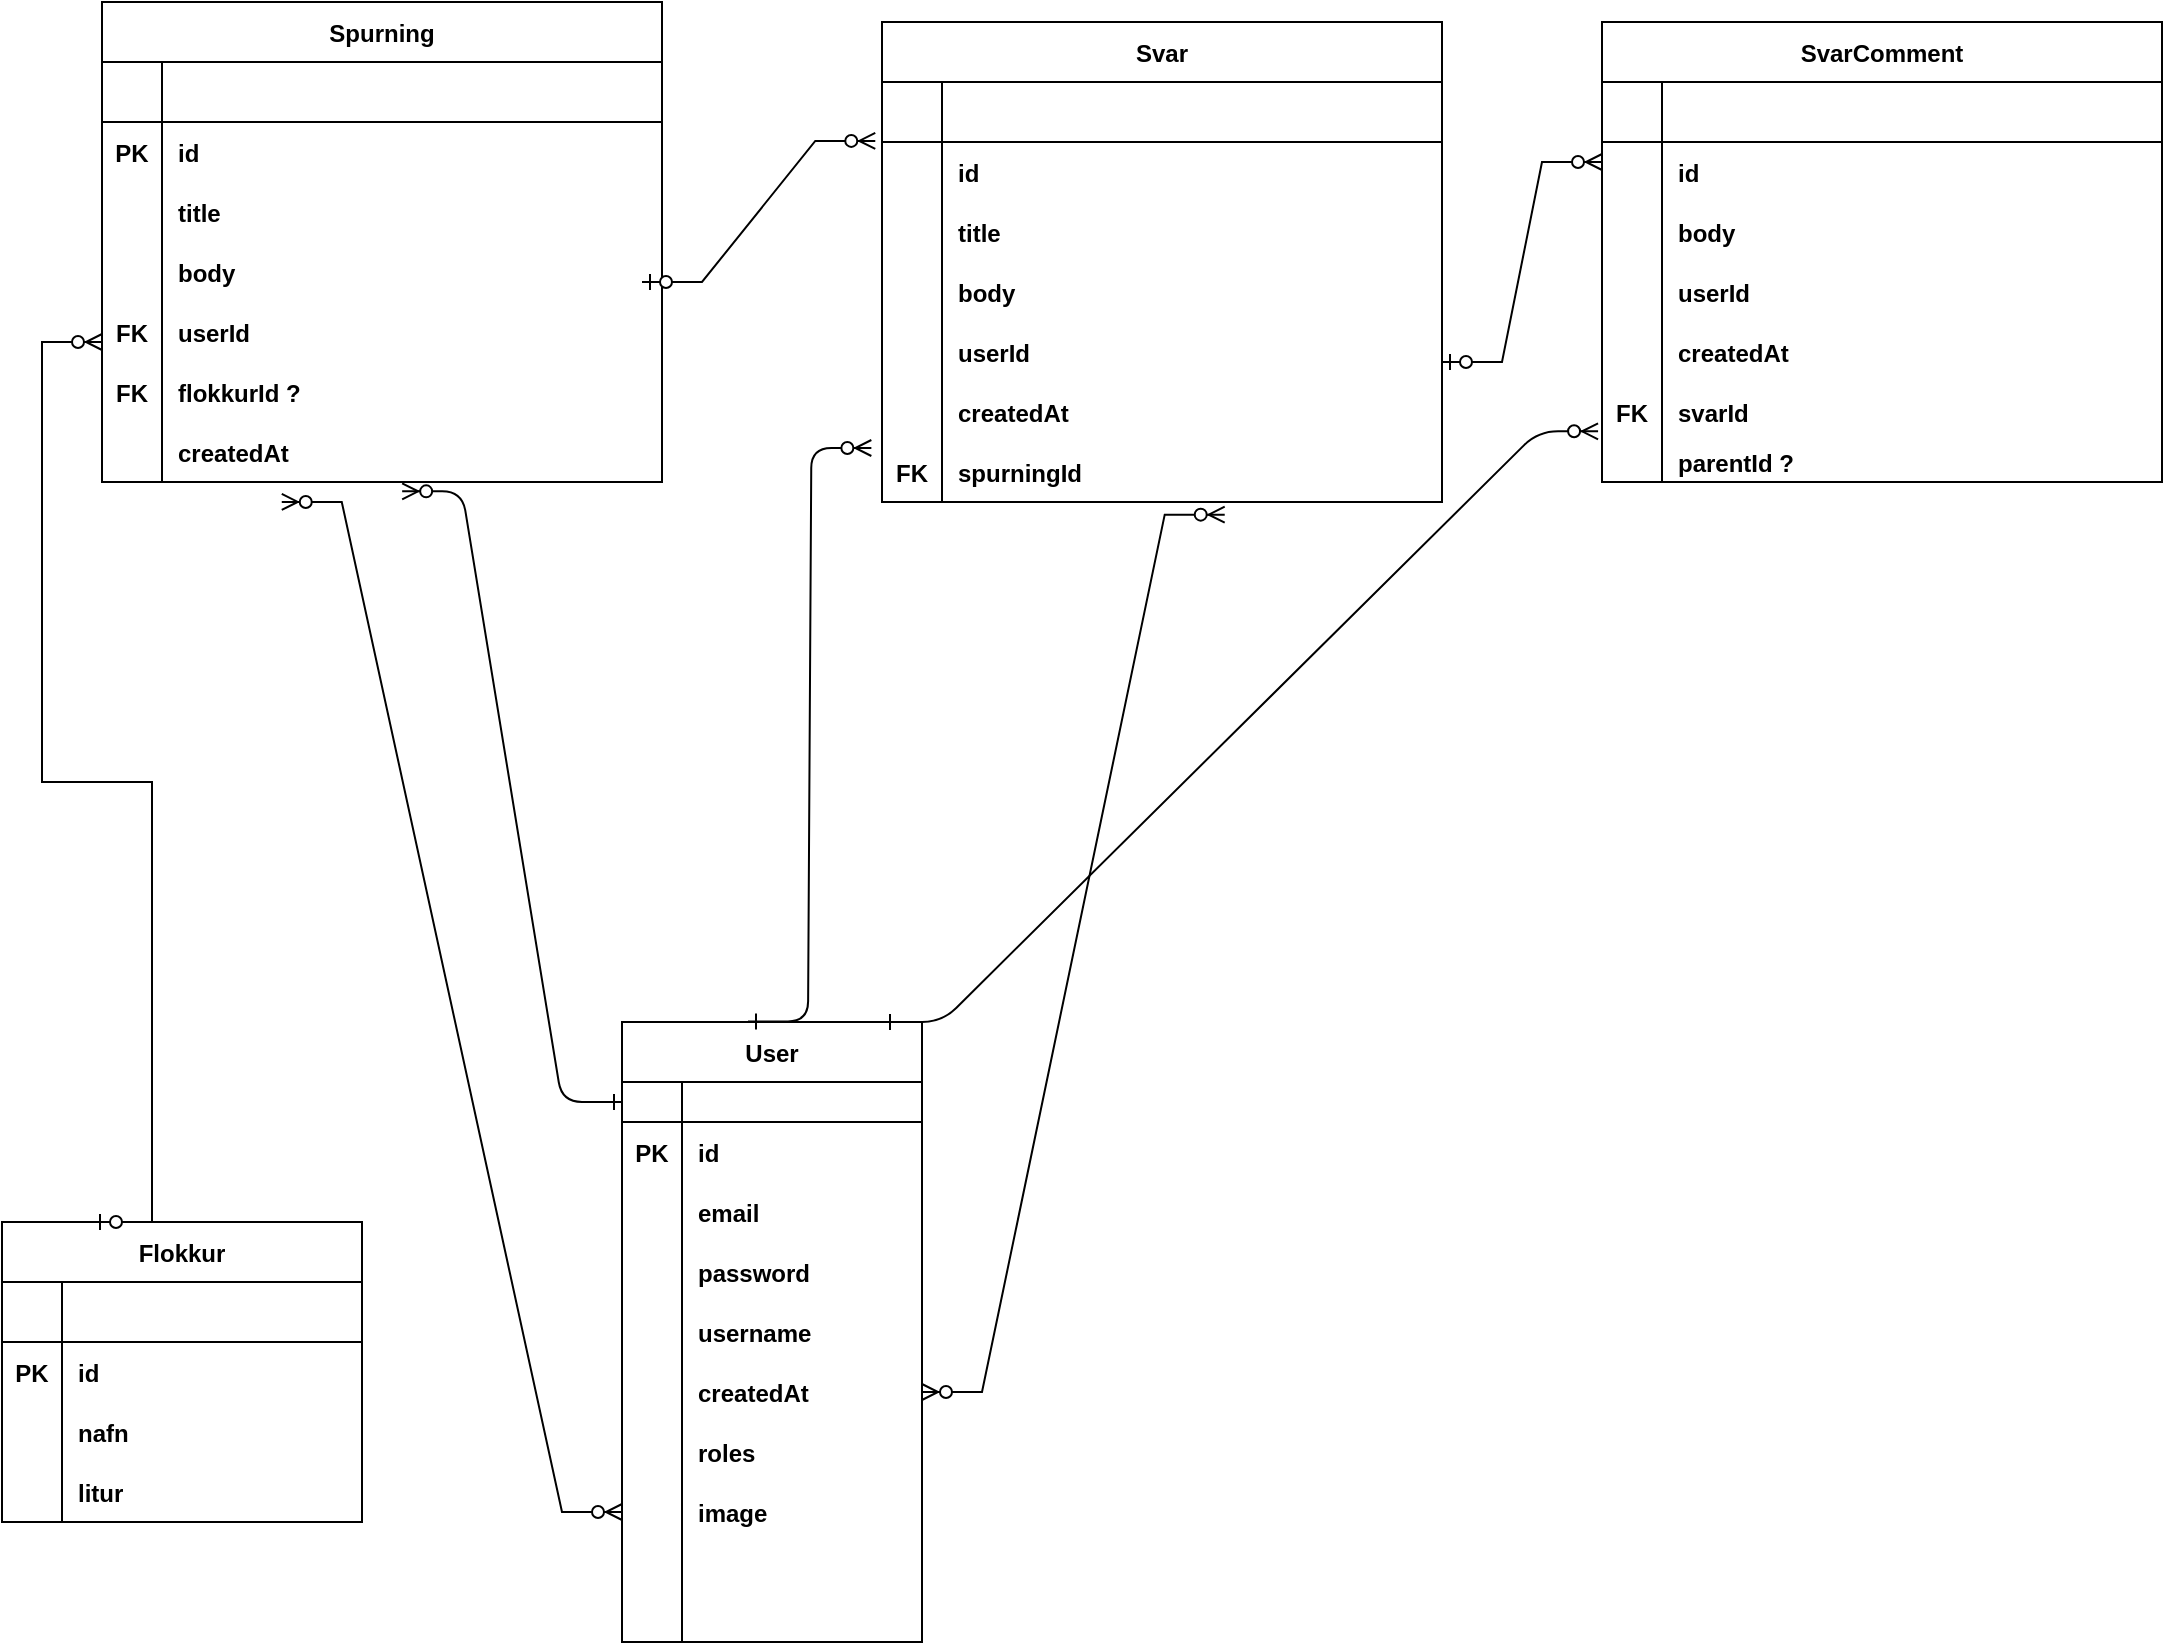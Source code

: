 <mxfile version="19.0.3" type="github">
  <diagram id="R2lEEEUBdFMjLlhIrx00" name="Page-1">
    <mxGraphModel dx="1618" dy="887" grid="1" gridSize="10" guides="1" tooltips="1" connect="1" arrows="1" fold="1" page="1" pageScale="1" pageWidth="1700" pageHeight="1100" math="0" shadow="0" extFonts="Permanent Marker^https://fonts.googleapis.com/css?family=Permanent+Marker">
      <root>
        <mxCell id="0" />
        <mxCell id="1" parent="0" />
        <object label="Spurning" placeholders="1" asfasd="" id="C-vyLk0tnHw3VtMMgP7b-23">
          <mxCell style="shape=table;startSize=30;container=1;collapsible=1;childLayout=tableLayout;fixedRows=1;rowLines=0;fontStyle=1;align=center;resizeLast=1;" parent="1" vertex="1">
            <mxGeometry x="120" y="120" width="280" height="240" as="geometry" />
          </mxCell>
        </object>
        <mxCell id="C-vyLk0tnHw3VtMMgP7b-24" value="" style="shape=partialRectangle;collapsible=0;dropTarget=0;pointerEvents=0;fillColor=none;points=[[0,0.5],[1,0.5]];portConstraint=eastwest;top=0;left=0;right=0;bottom=1;" parent="C-vyLk0tnHw3VtMMgP7b-23" vertex="1">
          <mxGeometry y="30" width="280" height="30" as="geometry" />
        </mxCell>
        <mxCell id="C-vyLk0tnHw3VtMMgP7b-25" value="" style="shape=partialRectangle;overflow=hidden;connectable=0;fillColor=none;top=0;left=0;bottom=0;right=0;fontStyle=1;" parent="C-vyLk0tnHw3VtMMgP7b-24" vertex="1">
          <mxGeometry width="30" height="30" as="geometry">
            <mxRectangle width="30" height="30" as="alternateBounds" />
          </mxGeometry>
        </mxCell>
        <mxCell id="C-vyLk0tnHw3VtMMgP7b-26" value="" style="shape=partialRectangle;overflow=hidden;connectable=0;fillColor=none;top=0;left=0;bottom=0;right=0;align=left;spacingLeft=6;fontStyle=5;" parent="C-vyLk0tnHw3VtMMgP7b-24" vertex="1">
          <mxGeometry x="30" width="250" height="30" as="geometry">
            <mxRectangle width="250" height="30" as="alternateBounds" />
          </mxGeometry>
        </mxCell>
        <mxCell id="C-vyLk0tnHw3VtMMgP7b-27" value="" style="shape=partialRectangle;collapsible=0;dropTarget=0;pointerEvents=0;fillColor=none;points=[[0,0.5],[1,0.5]];portConstraint=eastwest;top=0;left=0;right=0;bottom=0;" parent="C-vyLk0tnHw3VtMMgP7b-23" vertex="1">
          <mxGeometry y="60" width="280" height="30" as="geometry" />
        </mxCell>
        <mxCell id="C-vyLk0tnHw3VtMMgP7b-28" value="PK" style="shape=partialRectangle;overflow=hidden;connectable=0;fillColor=none;top=0;left=0;bottom=0;right=0;fontStyle=1" parent="C-vyLk0tnHw3VtMMgP7b-27" vertex="1">
          <mxGeometry width="30" height="30" as="geometry">
            <mxRectangle width="30" height="30" as="alternateBounds" />
          </mxGeometry>
        </mxCell>
        <mxCell id="C-vyLk0tnHw3VtMMgP7b-29" value="id" style="shape=partialRectangle;overflow=hidden;connectable=0;fillColor=none;top=0;left=0;bottom=0;right=0;align=left;spacingLeft=6;fontStyle=1" parent="C-vyLk0tnHw3VtMMgP7b-27" vertex="1">
          <mxGeometry x="30" width="250" height="30" as="geometry">
            <mxRectangle width="250" height="30" as="alternateBounds" />
          </mxGeometry>
        </mxCell>
        <mxCell id="hd4naocciyrzoOAiKbEW-10" value="" style="shape=partialRectangle;collapsible=0;dropTarget=0;pointerEvents=0;fillColor=none;points=[[0,0.5],[1,0.5]];portConstraint=eastwest;top=0;left=0;right=0;bottom=0;" vertex="1" parent="C-vyLk0tnHw3VtMMgP7b-23">
          <mxGeometry y="90" width="280" height="30" as="geometry" />
        </mxCell>
        <mxCell id="hd4naocciyrzoOAiKbEW-11" value="" style="shape=partialRectangle;overflow=hidden;connectable=0;fillColor=none;top=0;left=0;bottom=0;right=0;" vertex="1" parent="hd4naocciyrzoOAiKbEW-10">
          <mxGeometry width="30" height="30" as="geometry">
            <mxRectangle width="30" height="30" as="alternateBounds" />
          </mxGeometry>
        </mxCell>
        <mxCell id="hd4naocciyrzoOAiKbEW-12" value="title" style="shape=partialRectangle;overflow=hidden;connectable=0;fillColor=none;top=0;left=0;bottom=0;right=0;align=left;spacingLeft=6;fontStyle=1" vertex="1" parent="hd4naocciyrzoOAiKbEW-10">
          <mxGeometry x="30" width="250" height="30" as="geometry">
            <mxRectangle width="250" height="30" as="alternateBounds" />
          </mxGeometry>
        </mxCell>
        <mxCell id="hd4naocciyrzoOAiKbEW-13" value="" style="shape=partialRectangle;collapsible=0;dropTarget=0;pointerEvents=0;fillColor=none;points=[[0,0.5],[1,0.5]];portConstraint=eastwest;top=0;left=0;right=0;bottom=0;" vertex="1" parent="C-vyLk0tnHw3VtMMgP7b-23">
          <mxGeometry y="120" width="280" height="30" as="geometry" />
        </mxCell>
        <mxCell id="hd4naocciyrzoOAiKbEW-14" value="" style="shape=partialRectangle;overflow=hidden;connectable=0;fillColor=none;top=0;left=0;bottom=0;right=0;" vertex="1" parent="hd4naocciyrzoOAiKbEW-13">
          <mxGeometry width="30" height="30" as="geometry">
            <mxRectangle width="30" height="30" as="alternateBounds" />
          </mxGeometry>
        </mxCell>
        <mxCell id="hd4naocciyrzoOAiKbEW-15" value="body" style="shape=partialRectangle;overflow=hidden;connectable=0;fillColor=none;top=0;left=0;bottom=0;right=0;align=left;spacingLeft=6;fontStyle=1" vertex="1" parent="hd4naocciyrzoOAiKbEW-13">
          <mxGeometry x="30" width="250" height="30" as="geometry">
            <mxRectangle width="250" height="30" as="alternateBounds" />
          </mxGeometry>
        </mxCell>
        <mxCell id="hd4naocciyrzoOAiKbEW-16" value="" style="shape=partialRectangle;collapsible=0;dropTarget=0;pointerEvents=0;fillColor=none;points=[[0,0.5],[1,0.5]];portConstraint=eastwest;top=0;left=0;right=0;bottom=0;" vertex="1" parent="C-vyLk0tnHw3VtMMgP7b-23">
          <mxGeometry y="150" width="280" height="30" as="geometry" />
        </mxCell>
        <mxCell id="hd4naocciyrzoOAiKbEW-17" value="FK" style="shape=partialRectangle;overflow=hidden;connectable=0;fillColor=none;top=0;left=0;bottom=0;right=0;fontStyle=1" vertex="1" parent="hd4naocciyrzoOAiKbEW-16">
          <mxGeometry width="30" height="30" as="geometry">
            <mxRectangle width="30" height="30" as="alternateBounds" />
          </mxGeometry>
        </mxCell>
        <mxCell id="hd4naocciyrzoOAiKbEW-18" value="userId" style="shape=partialRectangle;overflow=hidden;connectable=0;fillColor=none;top=0;left=0;bottom=0;right=0;align=left;spacingLeft=6;fontStyle=1" vertex="1" parent="hd4naocciyrzoOAiKbEW-16">
          <mxGeometry x="30" width="250" height="30" as="geometry">
            <mxRectangle width="250" height="30" as="alternateBounds" />
          </mxGeometry>
        </mxCell>
        <mxCell id="hd4naocciyrzoOAiKbEW-19" value="" style="shape=partialRectangle;collapsible=0;dropTarget=0;pointerEvents=0;fillColor=none;points=[[0,0.5],[1,0.5]];portConstraint=eastwest;top=0;left=0;right=0;bottom=0;" vertex="1" parent="C-vyLk0tnHw3VtMMgP7b-23">
          <mxGeometry y="180" width="280" height="30" as="geometry" />
        </mxCell>
        <mxCell id="hd4naocciyrzoOAiKbEW-20" value="FK" style="shape=partialRectangle;overflow=hidden;connectable=0;fillColor=none;top=0;left=0;bottom=0;right=0;fontStyle=1" vertex="1" parent="hd4naocciyrzoOAiKbEW-19">
          <mxGeometry width="30" height="30" as="geometry">
            <mxRectangle width="30" height="30" as="alternateBounds" />
          </mxGeometry>
        </mxCell>
        <mxCell id="hd4naocciyrzoOAiKbEW-21" value="flokkurId ?" style="shape=partialRectangle;overflow=hidden;connectable=0;fillColor=none;top=0;left=0;bottom=0;right=0;align=left;spacingLeft=6;fontStyle=1" vertex="1" parent="hd4naocciyrzoOAiKbEW-19">
          <mxGeometry x="30" width="250" height="30" as="geometry">
            <mxRectangle width="250" height="30" as="alternateBounds" />
          </mxGeometry>
        </mxCell>
        <mxCell id="hd4naocciyrzoOAiKbEW-44" value="" style="shape=partialRectangle;collapsible=0;dropTarget=0;pointerEvents=0;fillColor=none;points=[[0,0.5],[1,0.5]];portConstraint=eastwest;top=0;left=0;right=0;bottom=0;" vertex="1" parent="C-vyLk0tnHw3VtMMgP7b-23">
          <mxGeometry y="210" width="280" height="30" as="geometry" />
        </mxCell>
        <mxCell id="hd4naocciyrzoOAiKbEW-45" value="" style="shape=partialRectangle;overflow=hidden;connectable=0;fillColor=none;top=0;left=0;bottom=0;right=0;fontStyle=1" vertex="1" parent="hd4naocciyrzoOAiKbEW-44">
          <mxGeometry width="30" height="30" as="geometry">
            <mxRectangle width="30" height="30" as="alternateBounds" />
          </mxGeometry>
        </mxCell>
        <mxCell id="hd4naocciyrzoOAiKbEW-46" value="createdAt" style="shape=partialRectangle;overflow=hidden;connectable=0;fillColor=none;top=0;left=0;bottom=0;right=0;align=left;spacingLeft=6;fontStyle=1" vertex="1" parent="hd4naocciyrzoOAiKbEW-44">
          <mxGeometry x="30" width="250" height="30" as="geometry">
            <mxRectangle width="250" height="30" as="alternateBounds" />
          </mxGeometry>
        </mxCell>
        <object label="User" id="skyB6pfLVKn-Cu-TSu-O-1">
          <mxCell style="shape=table;startSize=30;container=1;collapsible=1;childLayout=tableLayout;fixedRows=1;rowLines=0;fontStyle=1;align=center;resizeLast=1;" parent="1" vertex="1">
            <mxGeometry x="380" y="630" width="150" height="310" as="geometry" />
          </mxCell>
        </object>
        <mxCell id="skyB6pfLVKn-Cu-TSu-O-2" value="" style="shape=tableRow;horizontal=0;startSize=0;swimlaneHead=0;swimlaneBody=0;fillColor=none;collapsible=0;dropTarget=0;points=[[0,0.5],[1,0.5]];portConstraint=eastwest;top=0;left=0;right=0;bottom=1;" parent="skyB6pfLVKn-Cu-TSu-O-1" vertex="1">
          <mxGeometry y="30" width="150" height="20" as="geometry" />
        </mxCell>
        <mxCell id="skyB6pfLVKn-Cu-TSu-O-3" value="" style="shape=partialRectangle;connectable=0;fillColor=none;top=0;left=0;bottom=0;right=0;fontStyle=1;overflow=hidden;" parent="skyB6pfLVKn-Cu-TSu-O-2" vertex="1">
          <mxGeometry width="30" height="20" as="geometry">
            <mxRectangle width="30" height="20" as="alternateBounds" />
          </mxGeometry>
        </mxCell>
        <mxCell id="skyB6pfLVKn-Cu-TSu-O-4" value="" style="shape=partialRectangle;connectable=0;fillColor=none;top=0;left=0;bottom=0;right=0;align=left;spacingLeft=6;fontStyle=5;overflow=hidden;" parent="skyB6pfLVKn-Cu-TSu-O-2" vertex="1">
          <mxGeometry x="30" width="120" height="20" as="geometry">
            <mxRectangle width="120" height="20" as="alternateBounds" />
          </mxGeometry>
        </mxCell>
        <mxCell id="skyB6pfLVKn-Cu-TSu-O-5" value="" style="shape=tableRow;horizontal=0;startSize=0;swimlaneHead=0;swimlaneBody=0;fillColor=none;collapsible=0;dropTarget=0;points=[[0,0.5],[1,0.5]];portConstraint=eastwest;top=0;left=0;right=0;bottom=0;" parent="skyB6pfLVKn-Cu-TSu-O-1" vertex="1">
          <mxGeometry y="50" width="150" height="30" as="geometry" />
        </mxCell>
        <mxCell id="skyB6pfLVKn-Cu-TSu-O-6" value="PK" style="shape=partialRectangle;connectable=0;fillColor=none;top=0;left=0;bottom=0;right=0;editable=1;overflow=hidden;fontStyle=1" parent="skyB6pfLVKn-Cu-TSu-O-5" vertex="1">
          <mxGeometry width="30" height="30" as="geometry">
            <mxRectangle width="30" height="30" as="alternateBounds" />
          </mxGeometry>
        </mxCell>
        <mxCell id="skyB6pfLVKn-Cu-TSu-O-7" value="id" style="shape=partialRectangle;connectable=0;fillColor=none;top=0;left=0;bottom=0;right=0;align=left;spacingLeft=6;overflow=hidden;fontStyle=1" parent="skyB6pfLVKn-Cu-TSu-O-5" vertex="1">
          <mxGeometry x="30" width="120" height="30" as="geometry">
            <mxRectangle width="120" height="30" as="alternateBounds" />
          </mxGeometry>
        </mxCell>
        <mxCell id="skyB6pfLVKn-Cu-TSu-O-8" value="" style="shape=tableRow;horizontal=0;startSize=0;swimlaneHead=0;swimlaneBody=0;fillColor=none;collapsible=0;dropTarget=0;points=[[0,0.5],[1,0.5]];portConstraint=eastwest;top=0;left=0;right=0;bottom=0;" parent="skyB6pfLVKn-Cu-TSu-O-1" vertex="1">
          <mxGeometry y="80" width="150" height="30" as="geometry" />
        </mxCell>
        <mxCell id="skyB6pfLVKn-Cu-TSu-O-9" value="" style="shape=partialRectangle;connectable=0;fillColor=none;top=0;left=0;bottom=0;right=0;editable=1;overflow=hidden;" parent="skyB6pfLVKn-Cu-TSu-O-8" vertex="1">
          <mxGeometry width="30" height="30" as="geometry">
            <mxRectangle width="30" height="30" as="alternateBounds" />
          </mxGeometry>
        </mxCell>
        <mxCell id="skyB6pfLVKn-Cu-TSu-O-10" value="email" style="shape=partialRectangle;connectable=0;fillColor=none;top=0;left=0;bottom=0;right=0;align=left;spacingLeft=6;overflow=hidden;fontStyle=1" parent="skyB6pfLVKn-Cu-TSu-O-8" vertex="1">
          <mxGeometry x="30" width="120" height="30" as="geometry">
            <mxRectangle width="120" height="30" as="alternateBounds" />
          </mxGeometry>
        </mxCell>
        <mxCell id="skyB6pfLVKn-Cu-TSu-O-11" value="" style="shape=tableRow;horizontal=0;startSize=0;swimlaneHead=0;swimlaneBody=0;fillColor=none;collapsible=0;dropTarget=0;points=[[0,0.5],[1,0.5]];portConstraint=eastwest;top=0;left=0;right=0;bottom=0;" parent="skyB6pfLVKn-Cu-TSu-O-1" vertex="1">
          <mxGeometry y="110" width="150" height="30" as="geometry" />
        </mxCell>
        <mxCell id="skyB6pfLVKn-Cu-TSu-O-12" value="" style="shape=partialRectangle;connectable=0;fillColor=none;top=0;left=0;bottom=0;right=0;editable=1;overflow=hidden;" parent="skyB6pfLVKn-Cu-TSu-O-11" vertex="1">
          <mxGeometry width="30" height="30" as="geometry">
            <mxRectangle width="30" height="30" as="alternateBounds" />
          </mxGeometry>
        </mxCell>
        <object label="password" asd="asd" id="skyB6pfLVKn-Cu-TSu-O-13">
          <mxCell style="shape=partialRectangle;connectable=0;fillColor=none;top=0;left=0;bottom=0;right=0;align=left;spacingLeft=6;overflow=hidden;fontStyle=1" parent="skyB6pfLVKn-Cu-TSu-O-11" vertex="1">
            <mxGeometry x="30" width="120" height="30" as="geometry">
              <mxRectangle width="120" height="30" as="alternateBounds" />
            </mxGeometry>
          </mxCell>
        </object>
        <mxCell id="skyB6pfLVKn-Cu-TSu-O-14" value="" style="shape=tableRow;horizontal=0;startSize=0;swimlaneHead=0;swimlaneBody=0;fillColor=none;collapsible=0;dropTarget=0;points=[[0,0.5],[1,0.5]];portConstraint=eastwest;top=0;left=0;right=0;bottom=0;" parent="skyB6pfLVKn-Cu-TSu-O-1" vertex="1">
          <mxGeometry y="140" width="150" height="30" as="geometry" />
        </mxCell>
        <mxCell id="skyB6pfLVKn-Cu-TSu-O-15" value="" style="shape=partialRectangle;connectable=0;fillColor=none;top=0;left=0;bottom=0;right=0;editable=1;overflow=hidden;" parent="skyB6pfLVKn-Cu-TSu-O-14" vertex="1">
          <mxGeometry width="30" height="30" as="geometry">
            <mxRectangle width="30" height="30" as="alternateBounds" />
          </mxGeometry>
        </mxCell>
        <object label="username" asd="asd" id="skyB6pfLVKn-Cu-TSu-O-16">
          <mxCell style="shape=partialRectangle;connectable=0;fillColor=none;top=0;left=0;bottom=0;right=0;align=left;spacingLeft=6;overflow=hidden;fontStyle=1" parent="skyB6pfLVKn-Cu-TSu-O-14" vertex="1">
            <mxGeometry x="30" width="120" height="30" as="geometry">
              <mxRectangle width="120" height="30" as="alternateBounds" />
            </mxGeometry>
          </mxCell>
        </object>
        <mxCell id="skyB6pfLVKn-Cu-TSu-O-17" value="" style="shape=tableRow;horizontal=0;startSize=0;swimlaneHead=0;swimlaneBody=0;fillColor=none;collapsible=0;dropTarget=0;points=[[0,0.5],[1,0.5]];portConstraint=eastwest;top=0;left=0;right=0;bottom=0;" parent="skyB6pfLVKn-Cu-TSu-O-1" vertex="1">
          <mxGeometry y="170" width="150" height="30" as="geometry" />
        </mxCell>
        <mxCell id="skyB6pfLVKn-Cu-TSu-O-18" value="" style="shape=partialRectangle;connectable=0;fillColor=none;top=0;left=0;bottom=0;right=0;editable=1;overflow=hidden;" parent="skyB6pfLVKn-Cu-TSu-O-17" vertex="1">
          <mxGeometry width="30" height="30" as="geometry">
            <mxRectangle width="30" height="30" as="alternateBounds" />
          </mxGeometry>
        </mxCell>
        <object label="createdAt" asd="asd" id="skyB6pfLVKn-Cu-TSu-O-19">
          <mxCell style="shape=partialRectangle;connectable=0;fillColor=none;top=0;left=0;bottom=0;right=0;align=left;spacingLeft=6;overflow=hidden;fontStyle=1" parent="skyB6pfLVKn-Cu-TSu-O-17" vertex="1">
            <mxGeometry x="30" width="120" height="30" as="geometry">
              <mxRectangle width="120" height="30" as="alternateBounds" />
            </mxGeometry>
          </mxCell>
        </object>
        <mxCell id="hd4naocciyrzoOAiKbEW-1" value="" style="shape=tableRow;horizontal=0;startSize=0;swimlaneHead=0;swimlaneBody=0;fillColor=none;collapsible=0;dropTarget=0;points=[[0,0.5],[1,0.5]];portConstraint=eastwest;top=0;left=0;right=0;bottom=0;" vertex="1" parent="skyB6pfLVKn-Cu-TSu-O-1">
          <mxGeometry y="200" width="150" height="30" as="geometry" />
        </mxCell>
        <mxCell id="hd4naocciyrzoOAiKbEW-2" value="" style="shape=partialRectangle;connectable=0;fillColor=none;top=0;left=0;bottom=0;right=0;editable=1;overflow=hidden;" vertex="1" parent="hd4naocciyrzoOAiKbEW-1">
          <mxGeometry width="30" height="30" as="geometry">
            <mxRectangle width="30" height="30" as="alternateBounds" />
          </mxGeometry>
        </mxCell>
        <object label="roles" asd="asd" id="hd4naocciyrzoOAiKbEW-3">
          <mxCell style="shape=partialRectangle;connectable=0;fillColor=none;top=0;left=0;bottom=0;right=0;align=left;spacingLeft=6;overflow=hidden;fontStyle=1" vertex="1" parent="hd4naocciyrzoOAiKbEW-1">
            <mxGeometry x="30" width="120" height="30" as="geometry">
              <mxRectangle width="120" height="30" as="alternateBounds" />
            </mxGeometry>
          </mxCell>
        </object>
        <mxCell id="hd4naocciyrzoOAiKbEW-4" value="" style="shape=tableRow;horizontal=0;startSize=0;swimlaneHead=0;swimlaneBody=0;fillColor=none;collapsible=0;dropTarget=0;points=[[0,0.5],[1,0.5]];portConstraint=eastwest;top=0;left=0;right=0;bottom=0;" vertex="1" parent="skyB6pfLVKn-Cu-TSu-O-1">
          <mxGeometry y="230" width="150" height="30" as="geometry" />
        </mxCell>
        <mxCell id="hd4naocciyrzoOAiKbEW-5" value="" style="shape=partialRectangle;connectable=0;fillColor=none;top=0;left=0;bottom=0;right=0;editable=1;overflow=hidden;" vertex="1" parent="hd4naocciyrzoOAiKbEW-4">
          <mxGeometry width="30" height="30" as="geometry">
            <mxRectangle width="30" height="30" as="alternateBounds" />
          </mxGeometry>
        </mxCell>
        <object label="image" asd="asd" id="hd4naocciyrzoOAiKbEW-6">
          <mxCell style="shape=partialRectangle;connectable=0;fillColor=none;top=0;left=0;bottom=0;right=0;align=left;spacingLeft=6;overflow=hidden;fontStyle=1" vertex="1" parent="hd4naocciyrzoOAiKbEW-4">
            <mxGeometry x="30" width="120" height="30" as="geometry">
              <mxRectangle width="120" height="30" as="alternateBounds" />
            </mxGeometry>
          </mxCell>
        </object>
        <mxCell id="hd4naocciyrzoOAiKbEW-7" value="" style="shape=tableRow;horizontal=0;startSize=0;swimlaneHead=0;swimlaneBody=0;fillColor=none;collapsible=0;dropTarget=0;points=[[0,0.5],[1,0.5]];portConstraint=eastwest;top=0;left=0;right=0;bottom=0;" vertex="1" parent="skyB6pfLVKn-Cu-TSu-O-1">
          <mxGeometry y="260" width="150" height="30" as="geometry" />
        </mxCell>
        <mxCell id="hd4naocciyrzoOAiKbEW-8" value="" style="shape=partialRectangle;connectable=0;fillColor=none;top=0;left=0;bottom=0;right=0;editable=1;overflow=hidden;" vertex="1" parent="hd4naocciyrzoOAiKbEW-7">
          <mxGeometry width="30" height="30" as="geometry">
            <mxRectangle width="30" height="30" as="alternateBounds" />
          </mxGeometry>
        </mxCell>
        <object label="" asd="asd" id="hd4naocciyrzoOAiKbEW-9">
          <mxCell style="shape=partialRectangle;connectable=0;fillColor=none;top=0;left=0;bottom=0;right=0;align=left;spacingLeft=6;overflow=hidden;fontStyle=1" vertex="1" parent="hd4naocciyrzoOAiKbEW-7">
            <mxGeometry x="30" width="120" height="30" as="geometry">
              <mxRectangle width="120" height="30" as="alternateBounds" />
            </mxGeometry>
          </mxCell>
        </object>
        <mxCell id="skyB6pfLVKn-Cu-TSu-O-20" value="" style="shape=tableRow;horizontal=0;startSize=0;swimlaneHead=0;swimlaneBody=0;fillColor=none;collapsible=0;dropTarget=0;points=[[0,0.5],[1,0.5]];portConstraint=eastwest;top=0;left=0;right=0;bottom=0;" parent="skyB6pfLVKn-Cu-TSu-O-1" vertex="1">
          <mxGeometry y="290" width="150" height="20" as="geometry" />
        </mxCell>
        <mxCell id="skyB6pfLVKn-Cu-TSu-O-21" value="" style="shape=partialRectangle;connectable=0;fillColor=none;top=0;left=0;bottom=0;right=0;editable=1;overflow=hidden;" parent="skyB6pfLVKn-Cu-TSu-O-20" vertex="1">
          <mxGeometry width="30" height="20" as="geometry">
            <mxRectangle width="30" height="20" as="alternateBounds" />
          </mxGeometry>
        </mxCell>
        <object label="" asd="asd" id="skyB6pfLVKn-Cu-TSu-O-22">
          <mxCell style="shape=partialRectangle;connectable=0;fillColor=none;top=0;left=0;bottom=0;right=0;align=left;spacingLeft=6;overflow=hidden;fontStyle=1" parent="skyB6pfLVKn-Cu-TSu-O-20" vertex="1">
            <mxGeometry x="30" width="120" height="20" as="geometry">
              <mxRectangle width="120" height="20" as="alternateBounds" />
            </mxGeometry>
          </mxCell>
        </object>
        <object label="Svar" placeholders="1" asfasd="" id="hd4naocciyrzoOAiKbEW-22">
          <mxCell style="shape=table;startSize=30;container=1;collapsible=1;childLayout=tableLayout;fixedRows=1;rowLines=0;fontStyle=1;align=center;resizeLast=1;" vertex="1" parent="1">
            <mxGeometry x="510" y="130" width="280" height="240" as="geometry" />
          </mxCell>
        </object>
        <mxCell id="hd4naocciyrzoOAiKbEW-23" value="" style="shape=partialRectangle;collapsible=0;dropTarget=0;pointerEvents=0;fillColor=none;points=[[0,0.5],[1,0.5]];portConstraint=eastwest;top=0;left=0;right=0;bottom=1;" vertex="1" parent="hd4naocciyrzoOAiKbEW-22">
          <mxGeometry y="30" width="280" height="30" as="geometry" />
        </mxCell>
        <mxCell id="hd4naocciyrzoOAiKbEW-24" value="" style="shape=partialRectangle;overflow=hidden;connectable=0;fillColor=none;top=0;left=0;bottom=0;right=0;fontStyle=1;" vertex="1" parent="hd4naocciyrzoOAiKbEW-23">
          <mxGeometry width="30" height="30" as="geometry">
            <mxRectangle width="30" height="30" as="alternateBounds" />
          </mxGeometry>
        </mxCell>
        <mxCell id="hd4naocciyrzoOAiKbEW-25" value="" style="shape=partialRectangle;overflow=hidden;connectable=0;fillColor=none;top=0;left=0;bottom=0;right=0;align=left;spacingLeft=6;fontStyle=5;" vertex="1" parent="hd4naocciyrzoOAiKbEW-23">
          <mxGeometry x="30" width="250" height="30" as="geometry">
            <mxRectangle width="250" height="30" as="alternateBounds" />
          </mxGeometry>
        </mxCell>
        <mxCell id="hd4naocciyrzoOAiKbEW-26" value="" style="shape=partialRectangle;collapsible=0;dropTarget=0;pointerEvents=0;fillColor=none;points=[[0,0.5],[1,0.5]];portConstraint=eastwest;top=0;left=0;right=0;bottom=0;" vertex="1" parent="hd4naocciyrzoOAiKbEW-22">
          <mxGeometry y="60" width="280" height="30" as="geometry" />
        </mxCell>
        <mxCell id="hd4naocciyrzoOAiKbEW-27" value="" style="shape=partialRectangle;overflow=hidden;connectable=0;fillColor=none;top=0;left=0;bottom=0;right=0;" vertex="1" parent="hd4naocciyrzoOAiKbEW-26">
          <mxGeometry width="30" height="30" as="geometry">
            <mxRectangle width="30" height="30" as="alternateBounds" />
          </mxGeometry>
        </mxCell>
        <mxCell id="hd4naocciyrzoOAiKbEW-28" value="id" style="shape=partialRectangle;overflow=hidden;connectable=0;fillColor=none;top=0;left=0;bottom=0;right=0;align=left;spacingLeft=6;fontStyle=1" vertex="1" parent="hd4naocciyrzoOAiKbEW-26">
          <mxGeometry x="30" width="250" height="30" as="geometry">
            <mxRectangle width="250" height="30" as="alternateBounds" />
          </mxGeometry>
        </mxCell>
        <mxCell id="hd4naocciyrzoOAiKbEW-29" value="" style="shape=partialRectangle;collapsible=0;dropTarget=0;pointerEvents=0;fillColor=none;points=[[0,0.5],[1,0.5]];portConstraint=eastwest;top=0;left=0;right=0;bottom=0;" vertex="1" parent="hd4naocciyrzoOAiKbEW-22">
          <mxGeometry y="90" width="280" height="30" as="geometry" />
        </mxCell>
        <mxCell id="hd4naocciyrzoOAiKbEW-30" value="" style="shape=partialRectangle;overflow=hidden;connectable=0;fillColor=none;top=0;left=0;bottom=0;right=0;" vertex="1" parent="hd4naocciyrzoOAiKbEW-29">
          <mxGeometry width="30" height="30" as="geometry">
            <mxRectangle width="30" height="30" as="alternateBounds" />
          </mxGeometry>
        </mxCell>
        <mxCell id="hd4naocciyrzoOAiKbEW-31" value="title" style="shape=partialRectangle;overflow=hidden;connectable=0;fillColor=none;top=0;left=0;bottom=0;right=0;align=left;spacingLeft=6;fontStyle=1" vertex="1" parent="hd4naocciyrzoOAiKbEW-29">
          <mxGeometry x="30" width="250" height="30" as="geometry">
            <mxRectangle width="250" height="30" as="alternateBounds" />
          </mxGeometry>
        </mxCell>
        <mxCell id="hd4naocciyrzoOAiKbEW-32" value="" style="shape=partialRectangle;collapsible=0;dropTarget=0;pointerEvents=0;fillColor=none;points=[[0,0.5],[1,0.5]];portConstraint=eastwest;top=0;left=0;right=0;bottom=0;" vertex="1" parent="hd4naocciyrzoOAiKbEW-22">
          <mxGeometry y="120" width="280" height="30" as="geometry" />
        </mxCell>
        <mxCell id="hd4naocciyrzoOAiKbEW-33" value="" style="shape=partialRectangle;overflow=hidden;connectable=0;fillColor=none;top=0;left=0;bottom=0;right=0;" vertex="1" parent="hd4naocciyrzoOAiKbEW-32">
          <mxGeometry width="30" height="30" as="geometry">
            <mxRectangle width="30" height="30" as="alternateBounds" />
          </mxGeometry>
        </mxCell>
        <mxCell id="hd4naocciyrzoOAiKbEW-34" value="body" style="shape=partialRectangle;overflow=hidden;connectable=0;fillColor=none;top=0;left=0;bottom=0;right=0;align=left;spacingLeft=6;fontStyle=1" vertex="1" parent="hd4naocciyrzoOAiKbEW-32">
          <mxGeometry x="30" width="250" height="30" as="geometry">
            <mxRectangle width="250" height="30" as="alternateBounds" />
          </mxGeometry>
        </mxCell>
        <mxCell id="hd4naocciyrzoOAiKbEW-35" value="" style="shape=partialRectangle;collapsible=0;dropTarget=0;pointerEvents=0;fillColor=none;points=[[0,0.5],[1,0.5]];portConstraint=eastwest;top=0;left=0;right=0;bottom=0;" vertex="1" parent="hd4naocciyrzoOAiKbEW-22">
          <mxGeometry y="150" width="280" height="30" as="geometry" />
        </mxCell>
        <mxCell id="hd4naocciyrzoOAiKbEW-36" value="" style="shape=partialRectangle;overflow=hidden;connectable=0;fillColor=none;top=0;left=0;bottom=0;right=0;" vertex="1" parent="hd4naocciyrzoOAiKbEW-35">
          <mxGeometry width="30" height="30" as="geometry">
            <mxRectangle width="30" height="30" as="alternateBounds" />
          </mxGeometry>
        </mxCell>
        <mxCell id="hd4naocciyrzoOAiKbEW-37" value="userId" style="shape=partialRectangle;overflow=hidden;connectable=0;fillColor=none;top=0;left=0;bottom=0;right=0;align=left;spacingLeft=6;fontStyle=1" vertex="1" parent="hd4naocciyrzoOAiKbEW-35">
          <mxGeometry x="30" width="250" height="30" as="geometry">
            <mxRectangle width="250" height="30" as="alternateBounds" />
          </mxGeometry>
        </mxCell>
        <mxCell id="hd4naocciyrzoOAiKbEW-41" value="" style="shape=partialRectangle;collapsible=0;dropTarget=0;pointerEvents=0;fillColor=none;points=[[0,0.5],[1,0.5]];portConstraint=eastwest;top=0;left=0;right=0;bottom=0;" vertex="1" parent="hd4naocciyrzoOAiKbEW-22">
          <mxGeometry y="180" width="280" height="30" as="geometry" />
        </mxCell>
        <mxCell id="hd4naocciyrzoOAiKbEW-42" value="" style="shape=partialRectangle;overflow=hidden;connectable=0;fillColor=none;top=0;left=0;bottom=0;right=0;" vertex="1" parent="hd4naocciyrzoOAiKbEW-41">
          <mxGeometry width="30" height="30" as="geometry">
            <mxRectangle width="30" height="30" as="alternateBounds" />
          </mxGeometry>
        </mxCell>
        <mxCell id="hd4naocciyrzoOAiKbEW-43" value="createdAt" style="shape=partialRectangle;overflow=hidden;connectable=0;fillColor=none;top=0;left=0;bottom=0;right=0;align=left;spacingLeft=6;fontStyle=1" vertex="1" parent="hd4naocciyrzoOAiKbEW-41">
          <mxGeometry x="30" width="250" height="30" as="geometry">
            <mxRectangle width="250" height="30" as="alternateBounds" />
          </mxGeometry>
        </mxCell>
        <mxCell id="hd4naocciyrzoOAiKbEW-38" value="" style="shape=partialRectangle;collapsible=0;dropTarget=0;pointerEvents=0;fillColor=none;points=[[0,0.5],[1,0.5]];portConstraint=eastwest;top=0;left=0;right=0;bottom=0;" vertex="1" parent="hd4naocciyrzoOAiKbEW-22">
          <mxGeometry y="210" width="280" height="30" as="geometry" />
        </mxCell>
        <mxCell id="hd4naocciyrzoOAiKbEW-39" value="FK" style="shape=partialRectangle;overflow=hidden;connectable=0;fillColor=none;top=0;left=0;bottom=0;right=0;fontStyle=1" vertex="1" parent="hd4naocciyrzoOAiKbEW-38">
          <mxGeometry width="30" height="30" as="geometry">
            <mxRectangle width="30" height="30" as="alternateBounds" />
          </mxGeometry>
        </mxCell>
        <mxCell id="hd4naocciyrzoOAiKbEW-40" value="spurningId" style="shape=partialRectangle;overflow=hidden;connectable=0;fillColor=none;top=0;left=0;bottom=0;right=0;align=left;spacingLeft=6;fontStyle=1" vertex="1" parent="hd4naocciyrzoOAiKbEW-38">
          <mxGeometry x="30" width="250" height="30" as="geometry">
            <mxRectangle width="250" height="30" as="alternateBounds" />
          </mxGeometry>
        </mxCell>
        <object label="SvarComment" placeholders="1" asfasd="" id="hd4naocciyrzoOAiKbEW-47">
          <mxCell style="shape=table;startSize=30;container=1;collapsible=1;childLayout=tableLayout;fixedRows=1;rowLines=0;fontStyle=1;align=center;resizeLast=1;" vertex="1" parent="1">
            <mxGeometry x="870" y="130" width="280" height="230" as="geometry" />
          </mxCell>
        </object>
        <mxCell id="hd4naocciyrzoOAiKbEW-48" value="" style="shape=partialRectangle;collapsible=0;dropTarget=0;pointerEvents=0;fillColor=none;points=[[0,0.5],[1,0.5]];portConstraint=eastwest;top=0;left=0;right=0;bottom=1;" vertex="1" parent="hd4naocciyrzoOAiKbEW-47">
          <mxGeometry y="30" width="280" height="30" as="geometry" />
        </mxCell>
        <mxCell id="hd4naocciyrzoOAiKbEW-49" value="" style="shape=partialRectangle;overflow=hidden;connectable=0;fillColor=none;top=0;left=0;bottom=0;right=0;fontStyle=1;" vertex="1" parent="hd4naocciyrzoOAiKbEW-48">
          <mxGeometry width="30" height="30" as="geometry">
            <mxRectangle width="30" height="30" as="alternateBounds" />
          </mxGeometry>
        </mxCell>
        <mxCell id="hd4naocciyrzoOAiKbEW-50" value="" style="shape=partialRectangle;overflow=hidden;connectable=0;fillColor=none;top=0;left=0;bottom=0;right=0;align=left;spacingLeft=6;fontStyle=5;" vertex="1" parent="hd4naocciyrzoOAiKbEW-48">
          <mxGeometry x="30" width="250" height="30" as="geometry">
            <mxRectangle width="250" height="30" as="alternateBounds" />
          </mxGeometry>
        </mxCell>
        <mxCell id="hd4naocciyrzoOAiKbEW-51" value="" style="shape=partialRectangle;collapsible=0;dropTarget=0;pointerEvents=0;fillColor=none;points=[[0,0.5],[1,0.5]];portConstraint=eastwest;top=0;left=0;right=0;bottom=0;" vertex="1" parent="hd4naocciyrzoOAiKbEW-47">
          <mxGeometry y="60" width="280" height="30" as="geometry" />
        </mxCell>
        <mxCell id="hd4naocciyrzoOAiKbEW-52" value="" style="shape=partialRectangle;overflow=hidden;connectable=0;fillColor=none;top=0;left=0;bottom=0;right=0;" vertex="1" parent="hd4naocciyrzoOAiKbEW-51">
          <mxGeometry width="30" height="30" as="geometry">
            <mxRectangle width="30" height="30" as="alternateBounds" />
          </mxGeometry>
        </mxCell>
        <mxCell id="hd4naocciyrzoOAiKbEW-53" value="id" style="shape=partialRectangle;overflow=hidden;connectable=0;fillColor=none;top=0;left=0;bottom=0;right=0;align=left;spacingLeft=6;fontStyle=1" vertex="1" parent="hd4naocciyrzoOAiKbEW-51">
          <mxGeometry x="30" width="250" height="30" as="geometry">
            <mxRectangle width="250" height="30" as="alternateBounds" />
          </mxGeometry>
        </mxCell>
        <mxCell id="hd4naocciyrzoOAiKbEW-57" value="" style="shape=partialRectangle;collapsible=0;dropTarget=0;pointerEvents=0;fillColor=none;points=[[0,0.5],[1,0.5]];portConstraint=eastwest;top=0;left=0;right=0;bottom=0;" vertex="1" parent="hd4naocciyrzoOAiKbEW-47">
          <mxGeometry y="90" width="280" height="30" as="geometry" />
        </mxCell>
        <mxCell id="hd4naocciyrzoOAiKbEW-58" value="" style="shape=partialRectangle;overflow=hidden;connectable=0;fillColor=none;top=0;left=0;bottom=0;right=0;" vertex="1" parent="hd4naocciyrzoOAiKbEW-57">
          <mxGeometry width="30" height="30" as="geometry">
            <mxRectangle width="30" height="30" as="alternateBounds" />
          </mxGeometry>
        </mxCell>
        <mxCell id="hd4naocciyrzoOAiKbEW-59" value="body" style="shape=partialRectangle;overflow=hidden;connectable=0;fillColor=none;top=0;left=0;bottom=0;right=0;align=left;spacingLeft=6;fontStyle=1" vertex="1" parent="hd4naocciyrzoOAiKbEW-57">
          <mxGeometry x="30" width="250" height="30" as="geometry">
            <mxRectangle width="250" height="30" as="alternateBounds" />
          </mxGeometry>
        </mxCell>
        <mxCell id="hd4naocciyrzoOAiKbEW-60" value="" style="shape=partialRectangle;collapsible=0;dropTarget=0;pointerEvents=0;fillColor=none;points=[[0,0.5],[1,0.5]];portConstraint=eastwest;top=0;left=0;right=0;bottom=0;" vertex="1" parent="hd4naocciyrzoOAiKbEW-47">
          <mxGeometry y="120" width="280" height="30" as="geometry" />
        </mxCell>
        <mxCell id="hd4naocciyrzoOAiKbEW-61" value="" style="shape=partialRectangle;overflow=hidden;connectable=0;fillColor=none;top=0;left=0;bottom=0;right=0;" vertex="1" parent="hd4naocciyrzoOAiKbEW-60">
          <mxGeometry width="30" height="30" as="geometry">
            <mxRectangle width="30" height="30" as="alternateBounds" />
          </mxGeometry>
        </mxCell>
        <mxCell id="hd4naocciyrzoOAiKbEW-62" value="userId" style="shape=partialRectangle;overflow=hidden;connectable=0;fillColor=none;top=0;left=0;bottom=0;right=0;align=left;spacingLeft=6;fontStyle=1" vertex="1" parent="hd4naocciyrzoOAiKbEW-60">
          <mxGeometry x="30" width="250" height="30" as="geometry">
            <mxRectangle width="250" height="30" as="alternateBounds" />
          </mxGeometry>
        </mxCell>
        <mxCell id="hd4naocciyrzoOAiKbEW-63" value="" style="shape=partialRectangle;collapsible=0;dropTarget=0;pointerEvents=0;fillColor=none;points=[[0,0.5],[1,0.5]];portConstraint=eastwest;top=0;left=0;right=0;bottom=0;" vertex="1" parent="hd4naocciyrzoOAiKbEW-47">
          <mxGeometry y="150" width="280" height="30" as="geometry" />
        </mxCell>
        <mxCell id="hd4naocciyrzoOAiKbEW-64" value="" style="shape=partialRectangle;overflow=hidden;connectable=0;fillColor=none;top=0;left=0;bottom=0;right=0;" vertex="1" parent="hd4naocciyrzoOAiKbEW-63">
          <mxGeometry width="30" height="30" as="geometry">
            <mxRectangle width="30" height="30" as="alternateBounds" />
          </mxGeometry>
        </mxCell>
        <mxCell id="hd4naocciyrzoOAiKbEW-65" value="createdAt" style="shape=partialRectangle;overflow=hidden;connectable=0;fillColor=none;top=0;left=0;bottom=0;right=0;align=left;spacingLeft=6;fontStyle=1" vertex="1" parent="hd4naocciyrzoOAiKbEW-63">
          <mxGeometry x="30" width="250" height="30" as="geometry">
            <mxRectangle width="250" height="30" as="alternateBounds" />
          </mxGeometry>
        </mxCell>
        <mxCell id="hd4naocciyrzoOAiKbEW-66" value="" style="shape=partialRectangle;collapsible=0;dropTarget=0;pointerEvents=0;fillColor=none;points=[[0,0.5],[1,0.5]];portConstraint=eastwest;top=0;left=0;right=0;bottom=0;" vertex="1" parent="hd4naocciyrzoOAiKbEW-47">
          <mxGeometry y="180" width="280" height="30" as="geometry" />
        </mxCell>
        <mxCell id="hd4naocciyrzoOAiKbEW-67" value="FK" style="shape=partialRectangle;overflow=hidden;connectable=0;fillColor=none;top=0;left=0;bottom=0;right=0;fontStyle=1" vertex="1" parent="hd4naocciyrzoOAiKbEW-66">
          <mxGeometry width="30" height="30" as="geometry">
            <mxRectangle width="30" height="30" as="alternateBounds" />
          </mxGeometry>
        </mxCell>
        <mxCell id="hd4naocciyrzoOAiKbEW-68" value="svarId" style="shape=partialRectangle;overflow=hidden;connectable=0;fillColor=none;top=0;left=0;bottom=0;right=0;align=left;spacingLeft=6;fontStyle=1" vertex="1" parent="hd4naocciyrzoOAiKbEW-66">
          <mxGeometry x="30" width="250" height="30" as="geometry">
            <mxRectangle width="250" height="30" as="alternateBounds" />
          </mxGeometry>
        </mxCell>
        <mxCell id="hd4naocciyrzoOAiKbEW-69" value="" style="shape=partialRectangle;collapsible=0;dropTarget=0;pointerEvents=0;fillColor=none;points=[[0,0.5],[1,0.5]];portConstraint=eastwest;top=0;left=0;right=0;bottom=0;" vertex="1" parent="hd4naocciyrzoOAiKbEW-47">
          <mxGeometry y="210" width="280" height="20" as="geometry" />
        </mxCell>
        <mxCell id="hd4naocciyrzoOAiKbEW-70" value="" style="shape=partialRectangle;overflow=hidden;connectable=0;fillColor=none;top=0;left=0;bottom=0;right=0;fontStyle=1" vertex="1" parent="hd4naocciyrzoOAiKbEW-69">
          <mxGeometry width="30" height="20" as="geometry">
            <mxRectangle width="30" height="20" as="alternateBounds" />
          </mxGeometry>
        </mxCell>
        <mxCell id="hd4naocciyrzoOAiKbEW-71" value="parentId ?" style="shape=partialRectangle;overflow=hidden;connectable=0;fillColor=none;top=0;left=0;bottom=0;right=0;align=left;spacingLeft=6;fontStyle=1" vertex="1" parent="hd4naocciyrzoOAiKbEW-69">
          <mxGeometry x="30" width="250" height="20" as="geometry">
            <mxRectangle width="250" height="20" as="alternateBounds" />
          </mxGeometry>
        </mxCell>
        <mxCell id="hd4naocciyrzoOAiKbEW-106" value="Flokkur" style="shape=table;startSize=30;container=1;collapsible=1;childLayout=tableLayout;fixedRows=1;rowLines=0;fontStyle=1;align=center;resizeLast=1;" vertex="1" parent="1">
          <mxGeometry x="70" y="730" width="180" height="150" as="geometry" />
        </mxCell>
        <mxCell id="hd4naocciyrzoOAiKbEW-107" value="" style="shape=tableRow;horizontal=0;startSize=0;swimlaneHead=0;swimlaneBody=0;fillColor=none;collapsible=0;dropTarget=0;points=[[0,0.5],[1,0.5]];portConstraint=eastwest;top=0;left=0;right=0;bottom=1;" vertex="1" parent="hd4naocciyrzoOAiKbEW-106">
          <mxGeometry y="30" width="180" height="30" as="geometry" />
        </mxCell>
        <mxCell id="hd4naocciyrzoOAiKbEW-108" value="" style="shape=partialRectangle;connectable=0;fillColor=none;top=0;left=0;bottom=0;right=0;fontStyle=1;overflow=hidden;" vertex="1" parent="hd4naocciyrzoOAiKbEW-107">
          <mxGeometry width="30" height="30" as="geometry">
            <mxRectangle width="30" height="30" as="alternateBounds" />
          </mxGeometry>
        </mxCell>
        <mxCell id="hd4naocciyrzoOAiKbEW-109" value="" style="shape=partialRectangle;connectable=0;fillColor=none;top=0;left=0;bottom=0;right=0;align=left;spacingLeft=6;fontStyle=5;overflow=hidden;" vertex="1" parent="hd4naocciyrzoOAiKbEW-107">
          <mxGeometry x="30" width="150" height="30" as="geometry">
            <mxRectangle width="150" height="30" as="alternateBounds" />
          </mxGeometry>
        </mxCell>
        <mxCell id="hd4naocciyrzoOAiKbEW-110" value="" style="shape=tableRow;horizontal=0;startSize=0;swimlaneHead=0;swimlaneBody=0;fillColor=none;collapsible=0;dropTarget=0;points=[[0,0.5],[1,0.5]];portConstraint=eastwest;top=0;left=0;right=0;bottom=0;" vertex="1" parent="hd4naocciyrzoOAiKbEW-106">
          <mxGeometry y="60" width="180" height="30" as="geometry" />
        </mxCell>
        <mxCell id="hd4naocciyrzoOAiKbEW-111" value="PK" style="shape=partialRectangle;connectable=0;fillColor=none;top=0;left=0;bottom=0;right=0;editable=1;overflow=hidden;fontStyle=1" vertex="1" parent="hd4naocciyrzoOAiKbEW-110">
          <mxGeometry width="30" height="30" as="geometry">
            <mxRectangle width="30" height="30" as="alternateBounds" />
          </mxGeometry>
        </mxCell>
        <mxCell id="hd4naocciyrzoOAiKbEW-112" value="id" style="shape=partialRectangle;connectable=0;fillColor=none;top=0;left=0;bottom=0;right=0;align=left;spacingLeft=6;overflow=hidden;fontStyle=1" vertex="1" parent="hd4naocciyrzoOAiKbEW-110">
          <mxGeometry x="30" width="150" height="30" as="geometry">
            <mxRectangle width="150" height="30" as="alternateBounds" />
          </mxGeometry>
        </mxCell>
        <mxCell id="hd4naocciyrzoOAiKbEW-113" value="" style="shape=tableRow;horizontal=0;startSize=0;swimlaneHead=0;swimlaneBody=0;fillColor=none;collapsible=0;dropTarget=0;points=[[0,0.5],[1,0.5]];portConstraint=eastwest;top=0;left=0;right=0;bottom=0;" vertex="1" parent="hd4naocciyrzoOAiKbEW-106">
          <mxGeometry y="90" width="180" height="30" as="geometry" />
        </mxCell>
        <mxCell id="hd4naocciyrzoOAiKbEW-114" value="" style="shape=partialRectangle;connectable=0;fillColor=none;top=0;left=0;bottom=0;right=0;editable=1;overflow=hidden;" vertex="1" parent="hd4naocciyrzoOAiKbEW-113">
          <mxGeometry width="30" height="30" as="geometry">
            <mxRectangle width="30" height="30" as="alternateBounds" />
          </mxGeometry>
        </mxCell>
        <mxCell id="hd4naocciyrzoOAiKbEW-115" value="nafn" style="shape=partialRectangle;connectable=0;fillColor=none;top=0;left=0;bottom=0;right=0;align=left;spacingLeft=6;overflow=hidden;fontStyle=1" vertex="1" parent="hd4naocciyrzoOAiKbEW-113">
          <mxGeometry x="30" width="150" height="30" as="geometry">
            <mxRectangle width="150" height="30" as="alternateBounds" />
          </mxGeometry>
        </mxCell>
        <mxCell id="hd4naocciyrzoOAiKbEW-116" value="" style="shape=tableRow;horizontal=0;startSize=0;swimlaneHead=0;swimlaneBody=0;fillColor=none;collapsible=0;dropTarget=0;points=[[0,0.5],[1,0.5]];portConstraint=eastwest;top=0;left=0;right=0;bottom=0;" vertex="1" parent="hd4naocciyrzoOAiKbEW-106">
          <mxGeometry y="120" width="180" height="30" as="geometry" />
        </mxCell>
        <mxCell id="hd4naocciyrzoOAiKbEW-117" value="" style="shape=partialRectangle;connectable=0;fillColor=none;top=0;left=0;bottom=0;right=0;editable=1;overflow=hidden;" vertex="1" parent="hd4naocciyrzoOAiKbEW-116">
          <mxGeometry width="30" height="30" as="geometry">
            <mxRectangle width="30" height="30" as="alternateBounds" />
          </mxGeometry>
        </mxCell>
        <mxCell id="hd4naocciyrzoOAiKbEW-118" value="litur" style="shape=partialRectangle;connectable=0;fillColor=none;top=0;left=0;bottom=0;right=0;align=left;spacingLeft=6;overflow=hidden;fontStyle=1" vertex="1" parent="hd4naocciyrzoOAiKbEW-116">
          <mxGeometry x="30" width="150" height="30" as="geometry">
            <mxRectangle width="150" height="30" as="alternateBounds" />
          </mxGeometry>
        </mxCell>
        <mxCell id="hd4naocciyrzoOAiKbEW-121" value="" style="edgeStyle=entityRelationEdgeStyle;endArrow=ERzeroToMany;startArrow=ERone;endFill=1;startFill=0;exitX=0;exitY=0.5;exitDx=0;exitDy=0;entryX=0.536;entryY=1.156;entryDx=0;entryDy=0;entryPerimeter=0;" edge="1" parent="1" source="skyB6pfLVKn-Cu-TSu-O-2" target="hd4naocciyrzoOAiKbEW-44">
          <mxGeometry width="100" height="100" relative="1" as="geometry">
            <mxPoint x="691.6" y="938.38" as="sourcePoint" />
            <mxPoint x="390" y="390" as="targetPoint" />
          </mxGeometry>
        </mxCell>
        <mxCell id="hd4naocciyrzoOAiKbEW-122" value="" style="edgeStyle=entityRelationEdgeStyle;endArrow=ERzeroToMany;startArrow=ERone;endFill=1;startFill=0;exitX=0.42;exitY=-0.001;exitDx=0;exitDy=0;entryX=-0.019;entryY=0.1;entryDx=0;entryDy=0;entryPerimeter=0;exitPerimeter=0;" edge="1" parent="1" source="skyB6pfLVKn-Cu-TSu-O-1" target="hd4naocciyrzoOAiKbEW-38">
          <mxGeometry width="100" height="100" relative="1" as="geometry">
            <mxPoint x="390" y="680.0" as="sourcePoint" />
            <mxPoint x="280.08" y="374.68" as="targetPoint" />
          </mxGeometry>
        </mxCell>
        <mxCell id="hd4naocciyrzoOAiKbEW-123" value="" style="edgeStyle=entityRelationEdgeStyle;endArrow=ERzeroToMany;startArrow=ERone;endFill=1;startFill=0;exitX=0.42;exitY=-0.001;exitDx=0;exitDy=0;entryX=-0.007;entryY=-0.267;entryDx=0;entryDy=0;entryPerimeter=0;exitPerimeter=0;" edge="1" parent="1" target="hd4naocciyrzoOAiKbEW-69">
          <mxGeometry width="100" height="100" relative="1" as="geometry">
            <mxPoint x="510" y="630.0" as="sourcePoint" />
            <mxPoint x="571.68" y="343.31" as="targetPoint" />
          </mxGeometry>
        </mxCell>
        <mxCell id="hd4naocciyrzoOAiKbEW-124" value="" style="edgeStyle=entityRelationEdgeStyle;fontSize=12;html=1;endArrow=ERzeroToMany;endFill=1;startArrow=ERzeroToMany;rounded=0;entryX=0.321;entryY=1.333;entryDx=0;entryDy=0;entryPerimeter=0;exitX=0;exitY=0.5;exitDx=0;exitDy=0;" edge="1" parent="1" source="hd4naocciyrzoOAiKbEW-4" target="hd4naocciyrzoOAiKbEW-44">
          <mxGeometry width="100" height="100" relative="1" as="geometry">
            <mxPoint x="350" y="820" as="sourcePoint" />
            <mxPoint x="380" y="720" as="targetPoint" />
          </mxGeometry>
        </mxCell>
        <mxCell id="hd4naocciyrzoOAiKbEW-125" value="" style="edgeStyle=entityRelationEdgeStyle;fontSize=12;html=1;endArrow=ERzeroToMany;endFill=1;startArrow=ERzeroToMany;rounded=0;entryX=0.612;entryY=1.211;entryDx=0;entryDy=0;entryPerimeter=0;exitX=1;exitY=0.5;exitDx=0;exitDy=0;" edge="1" parent="1" source="skyB6pfLVKn-Cu-TSu-O-17" target="hd4naocciyrzoOAiKbEW-38">
          <mxGeometry width="100" height="100" relative="1" as="geometry">
            <mxPoint x="390" y="885" as="sourcePoint" />
            <mxPoint x="219.88" y="379.99" as="targetPoint" />
          </mxGeometry>
        </mxCell>
        <mxCell id="hd4naocciyrzoOAiKbEW-126" value="" style="edgeStyle=entityRelationEdgeStyle;fontSize=12;html=1;endArrow=ERzeroToMany;startArrow=ERzeroToOne;rounded=0;exitX=0.25;exitY=0;exitDx=0;exitDy=0;" edge="1" parent="1" source="hd4naocciyrzoOAiKbEW-106">
          <mxGeometry width="100" height="100" relative="1" as="geometry">
            <mxPoint x="20" y="390" as="sourcePoint" />
            <mxPoint x="120" y="290" as="targetPoint" />
          </mxGeometry>
        </mxCell>
        <mxCell id="hd4naocciyrzoOAiKbEW-127" value="" style="edgeStyle=entityRelationEdgeStyle;fontSize=12;html=1;endArrow=ERzeroToMany;startArrow=ERzeroToOne;rounded=0;entryX=-0.012;entryY=-0.018;entryDx=0;entryDy=0;entryPerimeter=0;" edge="1" parent="1" target="hd4naocciyrzoOAiKbEW-26">
          <mxGeometry width="100" height="100" relative="1" as="geometry">
            <mxPoint x="390" y="260" as="sourcePoint" />
            <mxPoint x="490" y="160" as="targetPoint" />
          </mxGeometry>
        </mxCell>
        <mxCell id="hd4naocciyrzoOAiKbEW-128" value="" style="edgeStyle=entityRelationEdgeStyle;fontSize=12;html=1;endArrow=ERzeroToMany;startArrow=ERzeroToOne;rounded=0;" edge="1" parent="1">
          <mxGeometry width="100" height="100" relative="1" as="geometry">
            <mxPoint x="790.0" y="300" as="sourcePoint" />
            <mxPoint x="870" y="200" as="targetPoint" />
          </mxGeometry>
        </mxCell>
      </root>
    </mxGraphModel>
  </diagram>
</mxfile>
